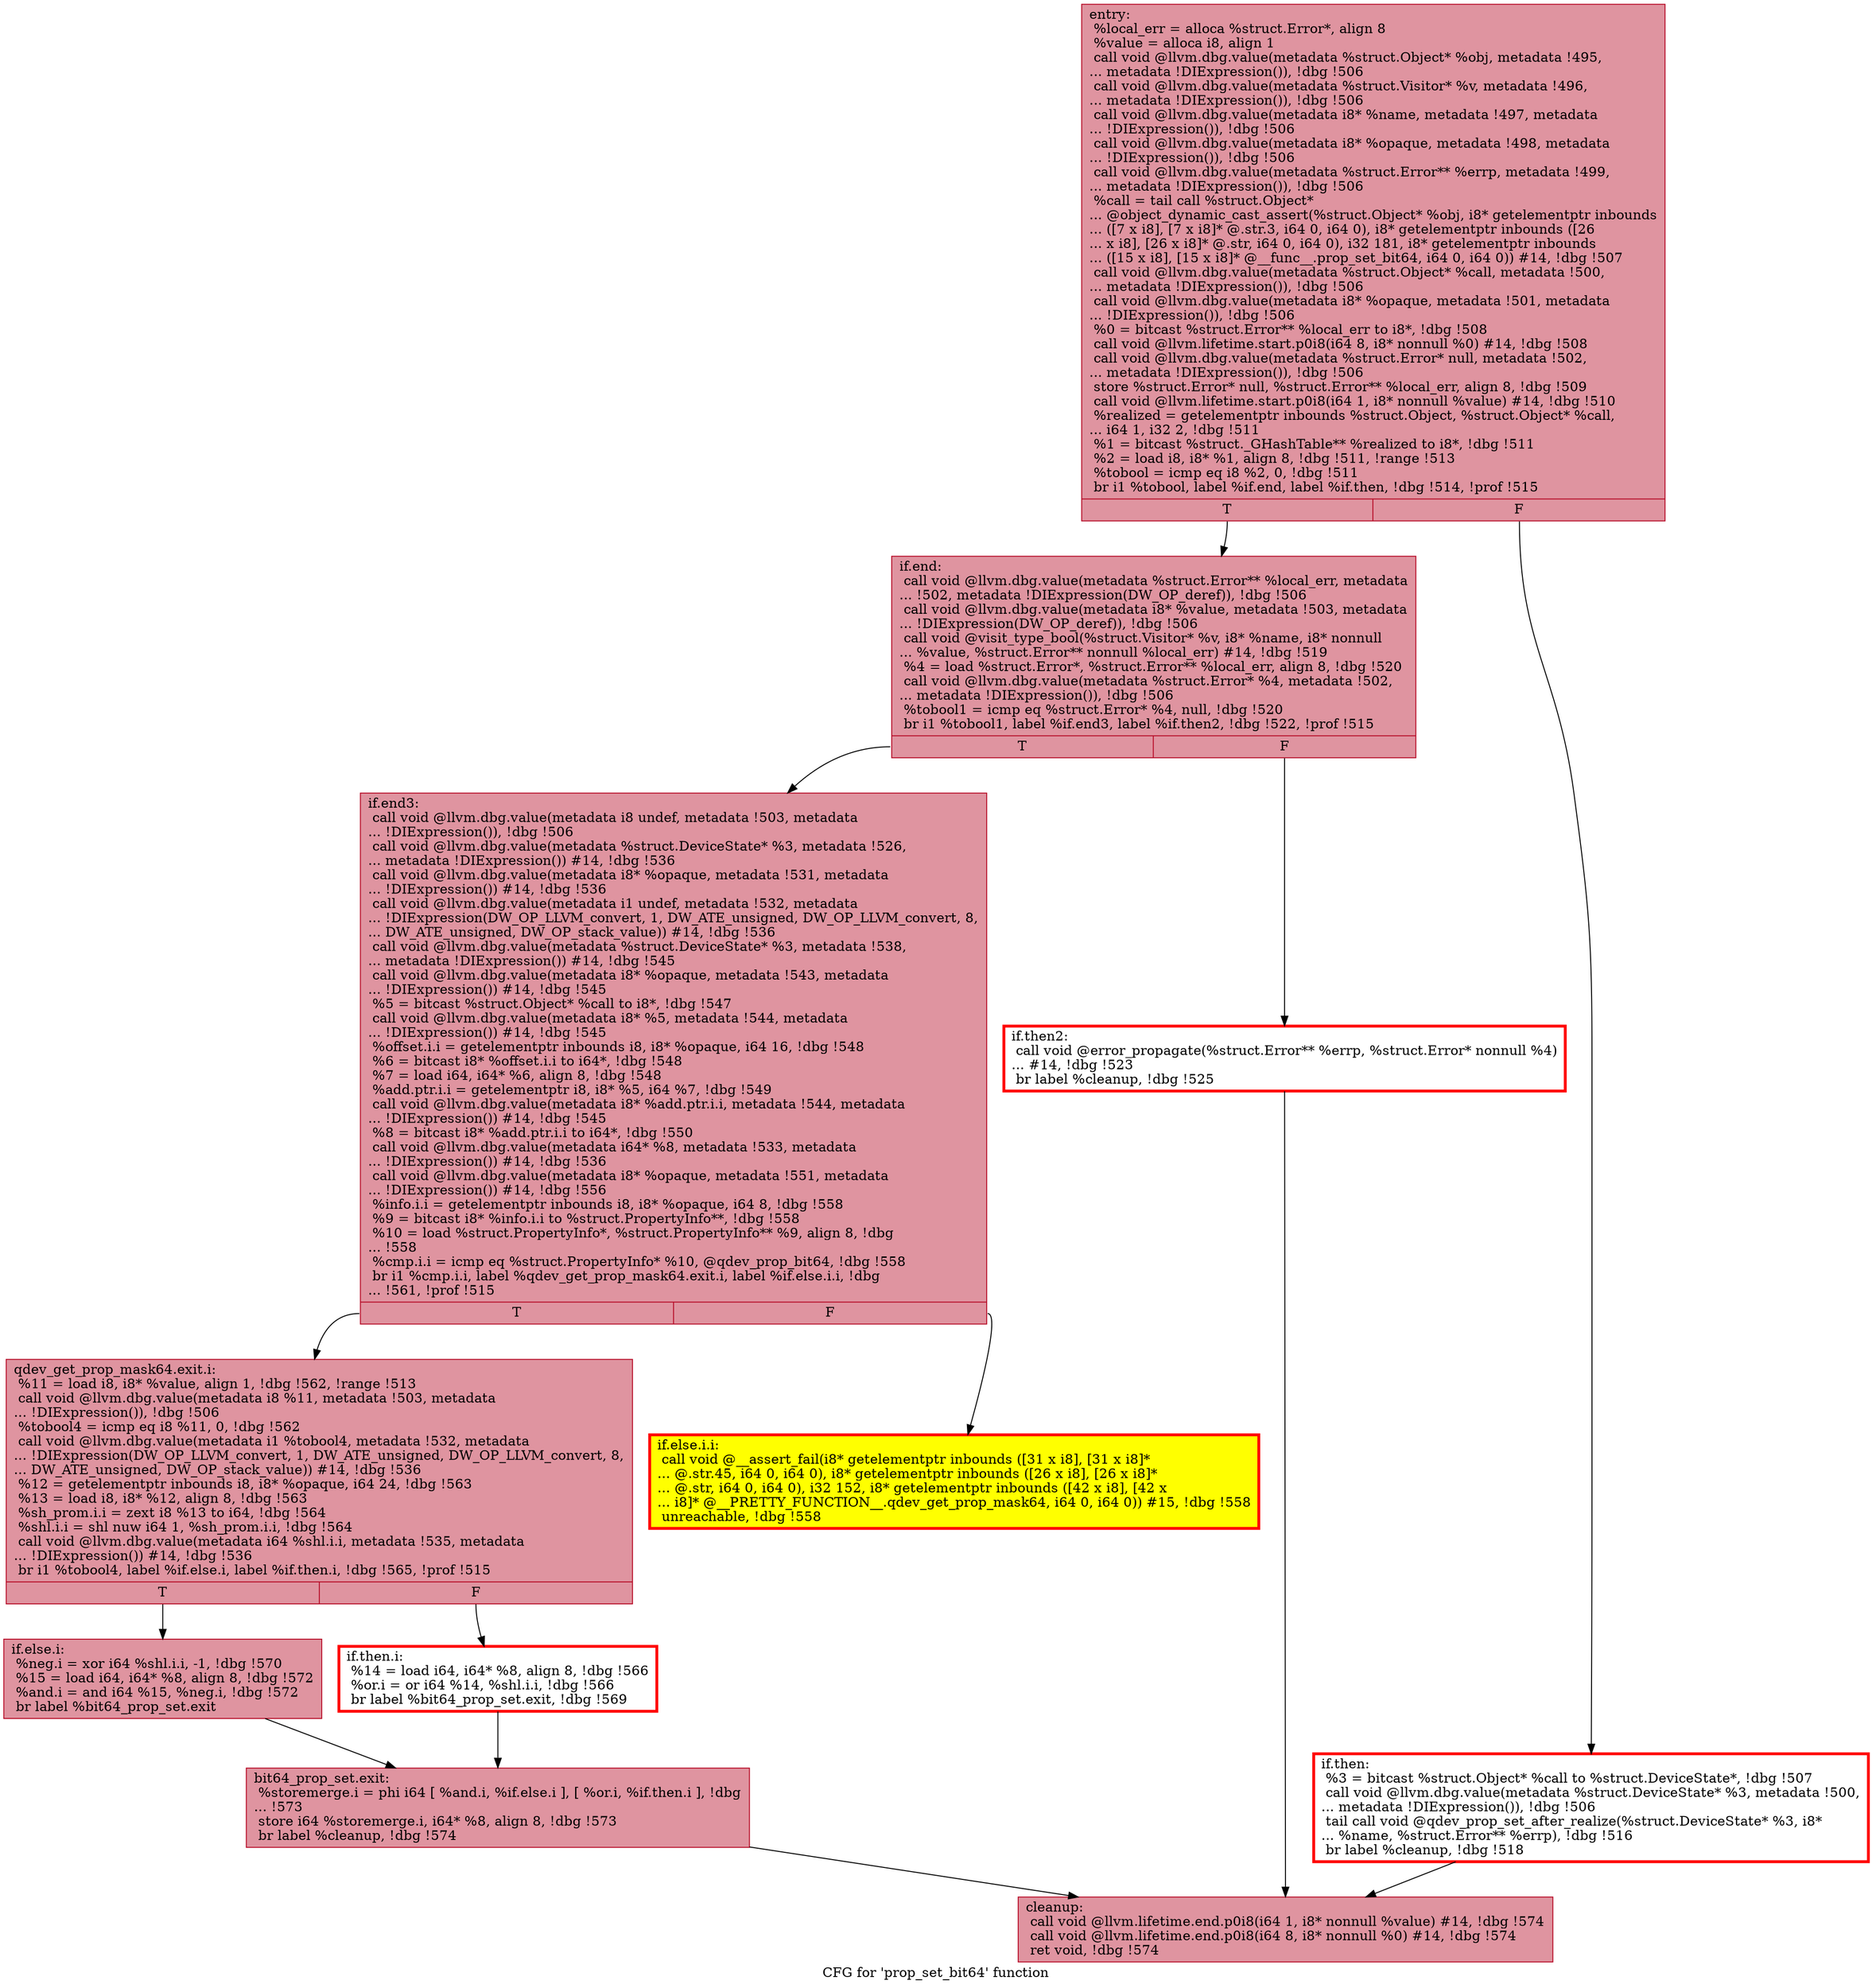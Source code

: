 digraph "CFG for 'prop_set_bit64' function" {
	label="CFG for 'prop_set_bit64' function";

	Node0x55fb356896f0 [shape=record,color="#b70d28ff", style=filled, fillcolor="#b70d2870",label="{entry:\l  %local_err = alloca %struct.Error*, align 8\l  %value = alloca i8, align 1\l  call void @llvm.dbg.value(metadata %struct.Object* %obj, metadata !495,\l... metadata !DIExpression()), !dbg !506\l  call void @llvm.dbg.value(metadata %struct.Visitor* %v, metadata !496,\l... metadata !DIExpression()), !dbg !506\l  call void @llvm.dbg.value(metadata i8* %name, metadata !497, metadata\l... !DIExpression()), !dbg !506\l  call void @llvm.dbg.value(metadata i8* %opaque, metadata !498, metadata\l... !DIExpression()), !dbg !506\l  call void @llvm.dbg.value(metadata %struct.Error** %errp, metadata !499,\l... metadata !DIExpression()), !dbg !506\l  %call = tail call %struct.Object*\l... @object_dynamic_cast_assert(%struct.Object* %obj, i8* getelementptr inbounds\l... ([7 x i8], [7 x i8]* @.str.3, i64 0, i64 0), i8* getelementptr inbounds ([26\l... x i8], [26 x i8]* @.str, i64 0, i64 0), i32 181, i8* getelementptr inbounds\l... ([15 x i8], [15 x i8]* @__func__.prop_set_bit64, i64 0, i64 0)) #14, !dbg !507\l  call void @llvm.dbg.value(metadata %struct.Object* %call, metadata !500,\l... metadata !DIExpression()), !dbg !506\l  call void @llvm.dbg.value(metadata i8* %opaque, metadata !501, metadata\l... !DIExpression()), !dbg !506\l  %0 = bitcast %struct.Error** %local_err to i8*, !dbg !508\l  call void @llvm.lifetime.start.p0i8(i64 8, i8* nonnull %0) #14, !dbg !508\l  call void @llvm.dbg.value(metadata %struct.Error* null, metadata !502,\l... metadata !DIExpression()), !dbg !506\l  store %struct.Error* null, %struct.Error** %local_err, align 8, !dbg !509\l  call void @llvm.lifetime.start.p0i8(i64 1, i8* nonnull %value) #14, !dbg !510\l  %realized = getelementptr inbounds %struct.Object, %struct.Object* %call,\l... i64 1, i32 2, !dbg !511\l  %1 = bitcast %struct._GHashTable** %realized to i8*, !dbg !511\l  %2 = load i8, i8* %1, align 8, !dbg !511, !range !513\l  %tobool = icmp eq i8 %2, 0, !dbg !511\l  br i1 %tobool, label %if.end, label %if.then, !dbg !514, !prof !515\l|{<s0>T|<s1>F}}"];
	Node0x55fb356896f0:s0 -> Node0x55fb356536e0;
	Node0x55fb356896f0:s1 -> Node0x55fb35645580;
	Node0x55fb35645580 [shape=record,penwidth=3.0, color="red",label="{if.then:                                          \l  %3 = bitcast %struct.Object* %call to %struct.DeviceState*, !dbg !507\l  call void @llvm.dbg.value(metadata %struct.DeviceState* %3, metadata !500,\l... metadata !DIExpression()), !dbg !506\l  tail call void @qdev_prop_set_after_realize(%struct.DeviceState* %3, i8*\l... %name, %struct.Error** %errp), !dbg !516\l  br label %cleanup, !dbg !518\l}"];
	Node0x55fb35645580 -> Node0x55fb35694ff0;
	Node0x55fb356536e0 [shape=record,color="#b70d28ff", style=filled, fillcolor="#b70d2870",label="{if.end:                                           \l  call void @llvm.dbg.value(metadata %struct.Error** %local_err, metadata\l... !502, metadata !DIExpression(DW_OP_deref)), !dbg !506\l  call void @llvm.dbg.value(metadata i8* %value, metadata !503, metadata\l... !DIExpression(DW_OP_deref)), !dbg !506\l  call void @visit_type_bool(%struct.Visitor* %v, i8* %name, i8* nonnull\l... %value, %struct.Error** nonnull %local_err) #14, !dbg !519\l  %4 = load %struct.Error*, %struct.Error** %local_err, align 8, !dbg !520\l  call void @llvm.dbg.value(metadata %struct.Error* %4, metadata !502,\l... metadata !DIExpression()), !dbg !506\l  %tobool1 = icmp eq %struct.Error* %4, null, !dbg !520\l  br i1 %tobool1, label %if.end3, label %if.then2, !dbg !522, !prof !515\l|{<s0>T|<s1>F}}"];
	Node0x55fb356536e0:s0 -> Node0x55fb356957b0;
	Node0x55fb356536e0:s1 -> Node0x55fb35695740;
	Node0x55fb35695740 [shape=record,penwidth=3.0, color="red",label="{if.then2:                                         \l  call void @error_propagate(%struct.Error** %errp, %struct.Error* nonnull %4)\l... #14, !dbg !523\l  br label %cleanup, !dbg !525\l}"];
	Node0x55fb35695740 -> Node0x55fb35694ff0;
	Node0x55fb356957b0 [shape=record,color="#b70d28ff", style=filled, fillcolor="#b70d2870",label="{if.end3:                                          \l  call void @llvm.dbg.value(metadata i8 undef, metadata !503, metadata\l... !DIExpression()), !dbg !506\l  call void @llvm.dbg.value(metadata %struct.DeviceState* %3, metadata !526,\l... metadata !DIExpression()) #14, !dbg !536\l  call void @llvm.dbg.value(metadata i8* %opaque, metadata !531, metadata\l... !DIExpression()) #14, !dbg !536\l  call void @llvm.dbg.value(metadata i1 undef, metadata !532, metadata\l... !DIExpression(DW_OP_LLVM_convert, 1, DW_ATE_unsigned, DW_OP_LLVM_convert, 8,\l... DW_ATE_unsigned, DW_OP_stack_value)) #14, !dbg !536\l  call void @llvm.dbg.value(metadata %struct.DeviceState* %3, metadata !538,\l... metadata !DIExpression()) #14, !dbg !545\l  call void @llvm.dbg.value(metadata i8* %opaque, metadata !543, metadata\l... !DIExpression()) #14, !dbg !545\l  %5 = bitcast %struct.Object* %call to i8*, !dbg !547\l  call void @llvm.dbg.value(metadata i8* %5, metadata !544, metadata\l... !DIExpression()) #14, !dbg !545\l  %offset.i.i = getelementptr inbounds i8, i8* %opaque, i64 16, !dbg !548\l  %6 = bitcast i8* %offset.i.i to i64*, !dbg !548\l  %7 = load i64, i64* %6, align 8, !dbg !548\l  %add.ptr.i.i = getelementptr i8, i8* %5, i64 %7, !dbg !549\l  call void @llvm.dbg.value(metadata i8* %add.ptr.i.i, metadata !544, metadata\l... !DIExpression()) #14, !dbg !545\l  %8 = bitcast i8* %add.ptr.i.i to i64*, !dbg !550\l  call void @llvm.dbg.value(metadata i64* %8, metadata !533, metadata\l... !DIExpression()) #14, !dbg !536\l  call void @llvm.dbg.value(metadata i8* %opaque, metadata !551, metadata\l... !DIExpression()) #14, !dbg !556\l  %info.i.i = getelementptr inbounds i8, i8* %opaque, i64 8, !dbg !558\l  %9 = bitcast i8* %info.i.i to %struct.PropertyInfo**, !dbg !558\l  %10 = load %struct.PropertyInfo*, %struct.PropertyInfo** %9, align 8, !dbg\l... !558\l  %cmp.i.i = icmp eq %struct.PropertyInfo* %10, @qdev_prop_bit64, !dbg !558\l  br i1 %cmp.i.i, label %qdev_get_prop_mask64.exit.i, label %if.else.i.i, !dbg\l... !561, !prof !515\l|{<s0>T|<s1>F}}"];
	Node0x55fb356957b0:s0 -> Node0x55fb355d3cf0;
	Node0x55fb356957b0:s1 -> Node0x55fb356887b0;
	Node0x55fb356887b0 [shape=record,penwidth=3.0, style="filled", color="red", fillcolor="yellow",label="{if.else.i.i:                                      \l  call void @__assert_fail(i8* getelementptr inbounds ([31 x i8], [31 x i8]*\l... @.str.45, i64 0, i64 0), i8* getelementptr inbounds ([26 x i8], [26 x i8]*\l... @.str, i64 0, i64 0), i32 152, i8* getelementptr inbounds ([42 x i8], [42 x\l... i8]* @__PRETTY_FUNCTION__.qdev_get_prop_mask64, i64 0, i64 0)) #15, !dbg !558\l  unreachable, !dbg !558\l}"];
	Node0x55fb355d3cf0 [shape=record,color="#b70d28ff", style=filled, fillcolor="#b70d2870",label="{qdev_get_prop_mask64.exit.i:                      \l  %11 = load i8, i8* %value, align 1, !dbg !562, !range !513\l  call void @llvm.dbg.value(metadata i8 %11, metadata !503, metadata\l... !DIExpression()), !dbg !506\l  %tobool4 = icmp eq i8 %11, 0, !dbg !562\l  call void @llvm.dbg.value(metadata i1 %tobool4, metadata !532, metadata\l... !DIExpression(DW_OP_LLVM_convert, 1, DW_ATE_unsigned, DW_OP_LLVM_convert, 8,\l... DW_ATE_unsigned, DW_OP_stack_value)) #14, !dbg !536\l  %12 = getelementptr inbounds i8, i8* %opaque, i64 24, !dbg !563\l  %13 = load i8, i8* %12, align 8, !dbg !563\l  %sh_prom.i.i = zext i8 %13 to i64, !dbg !564\l  %shl.i.i = shl nuw i64 1, %sh_prom.i.i, !dbg !564\l  call void @llvm.dbg.value(metadata i64 %shl.i.i, metadata !535, metadata\l... !DIExpression()) #14, !dbg !536\l  br i1 %tobool4, label %if.else.i, label %if.then.i, !dbg !565, !prof !515\l|{<s0>T|<s1>F}}"];
	Node0x55fb355d3cf0:s0 -> Node0x55fb35659950;
	Node0x55fb355d3cf0:s1 -> Node0x55fb35654900;
	Node0x55fb35654900 [shape=record,penwidth=3.0, color="red",label="{if.then.i:                                        \l  %14 = load i64, i64* %8, align 8, !dbg !566\l  %or.i = or i64 %14, %shl.i.i, !dbg !566\l  br label %bit64_prop_set.exit, !dbg !569\l}"];
	Node0x55fb35654900 -> Node0x55fb35655e50;
	Node0x55fb35659950 [shape=record,color="#b70d28ff", style=filled, fillcolor="#b70d2870",label="{if.else.i:                                        \l  %neg.i = xor i64 %shl.i.i, -1, !dbg !570\l  %15 = load i64, i64* %8, align 8, !dbg !572\l  %and.i = and i64 %15, %neg.i, !dbg !572\l  br label %bit64_prop_set.exit\l}"];
	Node0x55fb35659950 -> Node0x55fb35655e50;
	Node0x55fb35655e50 [shape=record,color="#b70d28ff", style=filled, fillcolor="#b70d2870",label="{bit64_prop_set.exit:                              \l  %storemerge.i = phi i64 [ %and.i, %if.else.i ], [ %or.i, %if.then.i ], !dbg\l... !573\l  store i64 %storemerge.i, i64* %8, align 8, !dbg !573\l  br label %cleanup, !dbg !574\l}"];
	Node0x55fb35655e50 -> Node0x55fb35694ff0;
	Node0x55fb35694ff0 [shape=record,color="#b70d28ff", style=filled, fillcolor="#b70d2870",label="{cleanup:                                          \l  call void @llvm.lifetime.end.p0i8(i64 1, i8* nonnull %value) #14, !dbg !574\l  call void @llvm.lifetime.end.p0i8(i64 8, i8* nonnull %0) #14, !dbg !574\l  ret void, !dbg !574\l}"];
}
